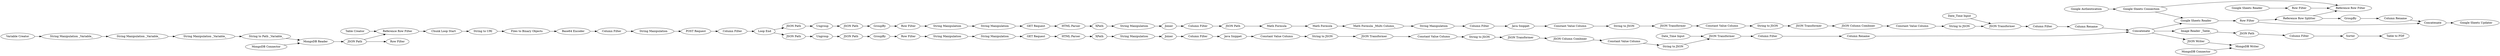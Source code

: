 digraph {
	"-252518598990360798_288" [label="Constant Value Column"]
	"-7617254487224065964_308" [label="Row Filter"]
	"6739466265105592889_334" [label=Sorter]
	"2201480653228445370_292" [label="JSON Transformer"]
	"-305609500852622453_316" [label="Column Rename"]
	"7878734622339524747_275" [label=XPath]
	"7878734622339524747_276" [label="GET Request"]
	"6739466265105592889_332" [label="Table to PDF"]
	"2201480653228445370_287" [label="String to JSON"]
	"-252518598990360798_284" [label="String Manipulation"]
	"-252518598990360798_280" [label="JSON Path"]
	"6739466265105592889_326" [label="String Manipulation _Variable_"]
	"7878734622339524747_274" [label="String Manipulation"]
	"-305609500852622453_310" [label="Reference Row Splitter"]
	"6739466265105592889_323" [label=Concatenate]
	"-252518598990360798_296" [label="String to JSON"]
	"-305609500852622453_314" [label=Concatenate]
	"6739466265105592889_308" [label="Google Authentication"]
	"-7617254487224065964_276" [label="GET Request"]
	"834878757307507548_53" [label="Chunk Loop Start"]
	"8097378726571308926_18" [label="Files to Binary Objects"]
	"2201480653228445370_288" [label="Constant Value Column"]
	"8097378726571308926_17" [label="Base64 Encoder"]
	"-7617254487224065964_281" [label=Joiner]
	"-7617254487224065964_274" [label="String Manipulation"]
	"-252518598990360798_291" [label="JSON Column Combiner"]
	"-7617254487224065964_277" [label="HTML Parser"]
	"-305609500852622453_317" [label="Google Sheets Updater"]
	"6739466265105592889_265" [label="MongoDB Writer"]
	"-252518598990360798_211" [label="JSON Path"]
	"2207463486322233309_309" [label="Reference Row Filter"]
	"834878757307507548_222" [label="Loop End"]
	"2201480653228445370_291" [label="JSON Column Combiner"]
	"7878734622339524747_278" [label="String Manipulation"]
	"-252518598990360798_287" [label="String to JSON"]
	"2201480653228445370_294" [label="String to JSON"]
	"2201480653228445370_227" [label="JSON Path"]
	"-305609500852622453_306" [label="Google Sheets Reader"]
	"-7617254487224065964_307" [label="String Manipulation"]
	"6739466265105592889_16" [label="JSON Writer"]
	"834878757307507548_221" [label="String Manipulation"]
	"6739466265105592889_328" [label="Reference Row Filter"]
	"6739466265105592889_333" [label="JSON Path"]
	"7878734622339524747_308" [label="Row Filter"]
	"-252518598990360798_213" [label="JSON Path"]
	"-252518598990360798_273" [label="Column Filter"]
	"-7617254487224065964_280" [label=GroupBy]
	"-252518598990360798_282" [label="Math Formula"]
	"6739466265105592889_267" [label="JSON Path"]
	"6739466265105592889_330" [label="Image Reader _Table_"]
	"6739466265105592889_10" [label="String Manipulation _Variable_"]
	"7878734622339524747_281" [label=Joiner]
	"7878734622339524747_277" [label="HTML Parser"]
	"2201480653228445370_279" [label="Column Filter"]
	"6739466265105592889_9" [label="Variable Creator"]
	"2201480653228445370_289" [label="JSON Transformer"]
	"-252518598990360798_286" [label="JSON Transformer"]
	"-252518598990360798_212" [label=Ungroup]
	"2201480653228445370_223" [label=Ungroup]
	"-252518598990360798_292" [label="JSON Transformer"]
	"6739466265105592889_254" [label="String to Path _Variable_"]
	"7878734622339524747_307" [label="String Manipulation"]
	"-252518598990360798_293" [label="Constant Value Column"]
	"-252518598990360798_306" [label="Column Rename"]
	"-252518598990360798_262" [label="Date_Time Input"]
	"2201480653228445370_305" [label="Column Filter"]
	"-252518598990360798_305" [label="Column Filter"]
	"-252518598990360798_289" [label="JSON Transformer"]
	"2201480653228445370_293" [label="Constant Value Column"]
	"6739466265105592889_335" [label="Row Filter"]
	"8097378726571308926_21" [label="Column Filter"]
	"2201480653228445370_222" [label="JSON Path"]
	"834878757307507548_50" [label="POST Request"]
	"2201480653228445370_64" [label="Java Snippet"]
	"-305609500852622453_315" [label="Row Filter"]
	"-252518598990360798_295" [label="Constant Value Column"]
	"6739466265105592889_15" [label="String Manipulation _Variable_"]
	"2201480653228445370_295" [label="Constant Value Column"]
	"2201480653228445370_306" [label="Column Rename"]
	"2201480653228445370_262" [label="Date_Time Input"]
	"8097378726571308926_19" [label="String to URI"]
	"2201480653228445370_286" [label="JSON Transformer"]
	"2207463486322233309_313" [label="Google Sheets Reader"]
	"6739466265105592889_264" [label="MongoDB Connector"]
	"-252518598990360798_294" [label="String to JSON"]
	"6739466265105592889_266" [label="MongoDB Reader"]
	"6739466265105592889_307" [label="Google Sheets Connection"]
	"-305609500852622453_312" [label=GroupBy]
	"-7617254487224065964_278" [label="String Manipulation"]
	"-7617254487224065964_275" [label=XPath]
	"834878757307507548_216" [label="Column Filter"]
	"-252518598990360798_281" [label="Math Formula"]
	"-252518598990360798_64" [label="Java Snippet"]
	"-252518598990360798_285" [label="Column Filter"]
	"6739466265105592889_301" [label="MongoDB Connector"]
	"-252518598990360798_283" [label="Math Formula _Multi Column_"]
	"2207463486322233309_318" [label="Row Filter"]
	"7878734622339524747_280" [label=GroupBy]
	"6739466265105592889_327" [label="Table Creator"]
	"6739466265105592889_331" [label="Column Filter"]
	"2201480653228445370_296" [label="String to JSON"]
	"6739466265105592889_331" -> "6739466265105592889_334"
	"-252518598990360798_281" -> "-252518598990360798_282"
	"-252518598990360798_291" -> "-252518598990360798_295"
	"7878734622339524747_274" -> "7878734622339524747_276"
	"-252518598990360798_296" -> "-252518598990360798_292"
	"-7617254487224065964_307" -> "-7617254487224065964_281"
	"6739466265105592889_328" -> "834878757307507548_53"
	"6739466265105592889_266" -> "6739466265105592889_267"
	"7878734622339524747_307" -> "7878734622339524747_281"
	"834878757307507548_216" -> "834878757307507548_222"
	"8097378726571308926_17" -> "8097378726571308926_21"
	"-7617254487224065964_280" -> "-7617254487224065964_308"
	"-252518598990360798_305" -> "-252518598990360798_306"
	"6739466265105592889_10" -> "6739466265105592889_15"
	"-252518598990360798_286" -> "-252518598990360798_291"
	"-7617254487224065964_281" -> "-252518598990360798_273"
	"7878734622339524747_280" -> "7878734622339524747_308"
	"6739466265105592889_307" -> "2207463486322233309_309"
	"7878734622339524747_277" -> "7878734622339524747_275"
	"2207463486322233309_318" -> "2207463486322233309_309"
	"6739466265105592889_264" -> "6739466265105592889_266"
	"2201480653228445370_64" -> "2201480653228445370_288"
	"-252518598990360798_262" -> "-252518598990360798_292"
	"7878734622339524747_308" -> "7878734622339524747_278"
	"834878757307507548_222" -> "-252518598990360798_211"
	"-252518598990360798_212" -> "-252518598990360798_213"
	"8097378726571308926_21" -> "834878757307507548_221"
	"-252518598990360798_294" -> "-252518598990360798_286"
	"6739466265105592889_9" -> "6739466265105592889_10"
	"-252518598990360798_213" -> "-7617254487224065964_280"
	"6739466265105592889_333" -> "6739466265105592889_331"
	"6739466265105592889_254" -> "6739466265105592889_266"
	"-305609500852622453_314" -> "-305609500852622453_317"
	"2201480653228445370_279" -> "2201480653228445370_64"
	"6739466265105592889_334" -> "6739466265105592889_332"
	"-7617254487224065964_276" -> "-7617254487224065964_277"
	"2201480653228445370_222" -> "2201480653228445370_223"
	"6739466265105592889_15" -> "6739466265105592889_326"
	"6739466265105592889_326" -> "6739466265105592889_254"
	"-252518598990360798_283" -> "-252518598990360798_284"
	"-305609500852622453_310" -> "-305609500852622453_312"
	"-305609500852622453_315" -> "-305609500852622453_310"
	"-252518598990360798_285" -> "-252518598990360798_64"
	"6739466265105592889_16" -> "6739466265105592889_265"
	"2201480653228445370_291" -> "2201480653228445370_295"
	"-305609500852622453_316" -> "-305609500852622453_314"
	"6739466265105592889_323" -> "-305609500852622453_306"
	"2201480653228445370_223" -> "2201480653228445370_227"
	"6739466265105592889_330" -> "6739466265105592889_333"
	"2201480653228445370_292" -> "2201480653228445370_305"
	"-7617254487224065964_277" -> "-7617254487224065964_275"
	"-252518598990360798_306" -> "6739466265105592889_323"
	"2201480653228445370_289" -> "2201480653228445370_293"
	"6739466265105592889_267" -> "6739466265105592889_335"
	"-252518598990360798_293" -> "-252518598990360798_294"
	"8097378726571308926_18" -> "8097378726571308926_17"
	"7878734622339524747_281" -> "2201480653228445370_279"
	"834878757307507548_221" -> "834878757307507548_50"
	"-252518598990360798_289" -> "-252518598990360798_293"
	"834878757307507548_50" -> "834878757307507548_216"
	"2201480653228445370_296" -> "2201480653228445370_292"
	"6739466265105592889_301" -> "6739466265105592889_265"
	"2201480653228445370_286" -> "2201480653228445370_291"
	"2201480653228445370_306" -> "6739466265105592889_323"
	"2201480653228445370_293" -> "2201480653228445370_294"
	"-305609500852622453_315" -> "-305609500852622453_314"
	"7878734622339524747_275" -> "7878734622339524747_307"
	"-252518598990360798_287" -> "-252518598990360798_289"
	"-252518598990360798_288" -> "-252518598990360798_287"
	"6739466265105592889_307" -> "-305609500852622453_306"
	"2201480653228445370_295" -> "2201480653228445370_296"
	"7878734622339524747_278" -> "7878734622339524747_274"
	"-252518598990360798_211" -> "-252518598990360798_212"
	"2201480653228445370_227" -> "7878734622339524747_280"
	"6739466265105592889_323" -> "6739466265105592889_16"
	"-7617254487224065964_274" -> "-7617254487224065964_276"
	"6739466265105592889_267" -> "6739466265105592889_328"
	"-305609500852622453_312" -> "-305609500852622453_316"
	"2207463486322233309_313" -> "2207463486322233309_318"
	"-252518598990360798_273" -> "-252518598990360798_280"
	"-305609500852622453_310" -> "2207463486322233309_309"
	"-252518598990360798_292" -> "-252518598990360798_305"
	"2201480653228445370_288" -> "2201480653228445370_287"
	"8097378726571308926_19" -> "8097378726571308926_18"
	"6739466265105592889_327" -> "6739466265105592889_328"
	"834878757307507548_222" -> "2201480653228445370_222"
	"-252518598990360798_64" -> "-252518598990360798_288"
	"6739466265105592889_308" -> "6739466265105592889_307"
	"834878757307507548_53" -> "8097378726571308926_19"
	"-252518598990360798_282" -> "-252518598990360798_283"
	"-7617254487224065964_308" -> "-7617254487224065964_278"
	"2201480653228445370_262" -> "2201480653228445370_292"
	"-305609500852622453_306" -> "-305609500852622453_315"
	"-7617254487224065964_278" -> "-7617254487224065964_274"
	"7878734622339524747_276" -> "7878734622339524747_277"
	"-252518598990360798_284" -> "-252518598990360798_285"
	"2201480653228445370_305" -> "2201480653228445370_306"
	"2201480653228445370_294" -> "2201480653228445370_286"
	"-252518598990360798_295" -> "-252518598990360798_296"
	"-252518598990360798_280" -> "-252518598990360798_281"
	"-7617254487224065964_275" -> "-7617254487224065964_307"
	"6739466265105592889_323" -> "6739466265105592889_330"
	"2201480653228445370_287" -> "2201480653228445370_289"
	rankdir=LR
}
